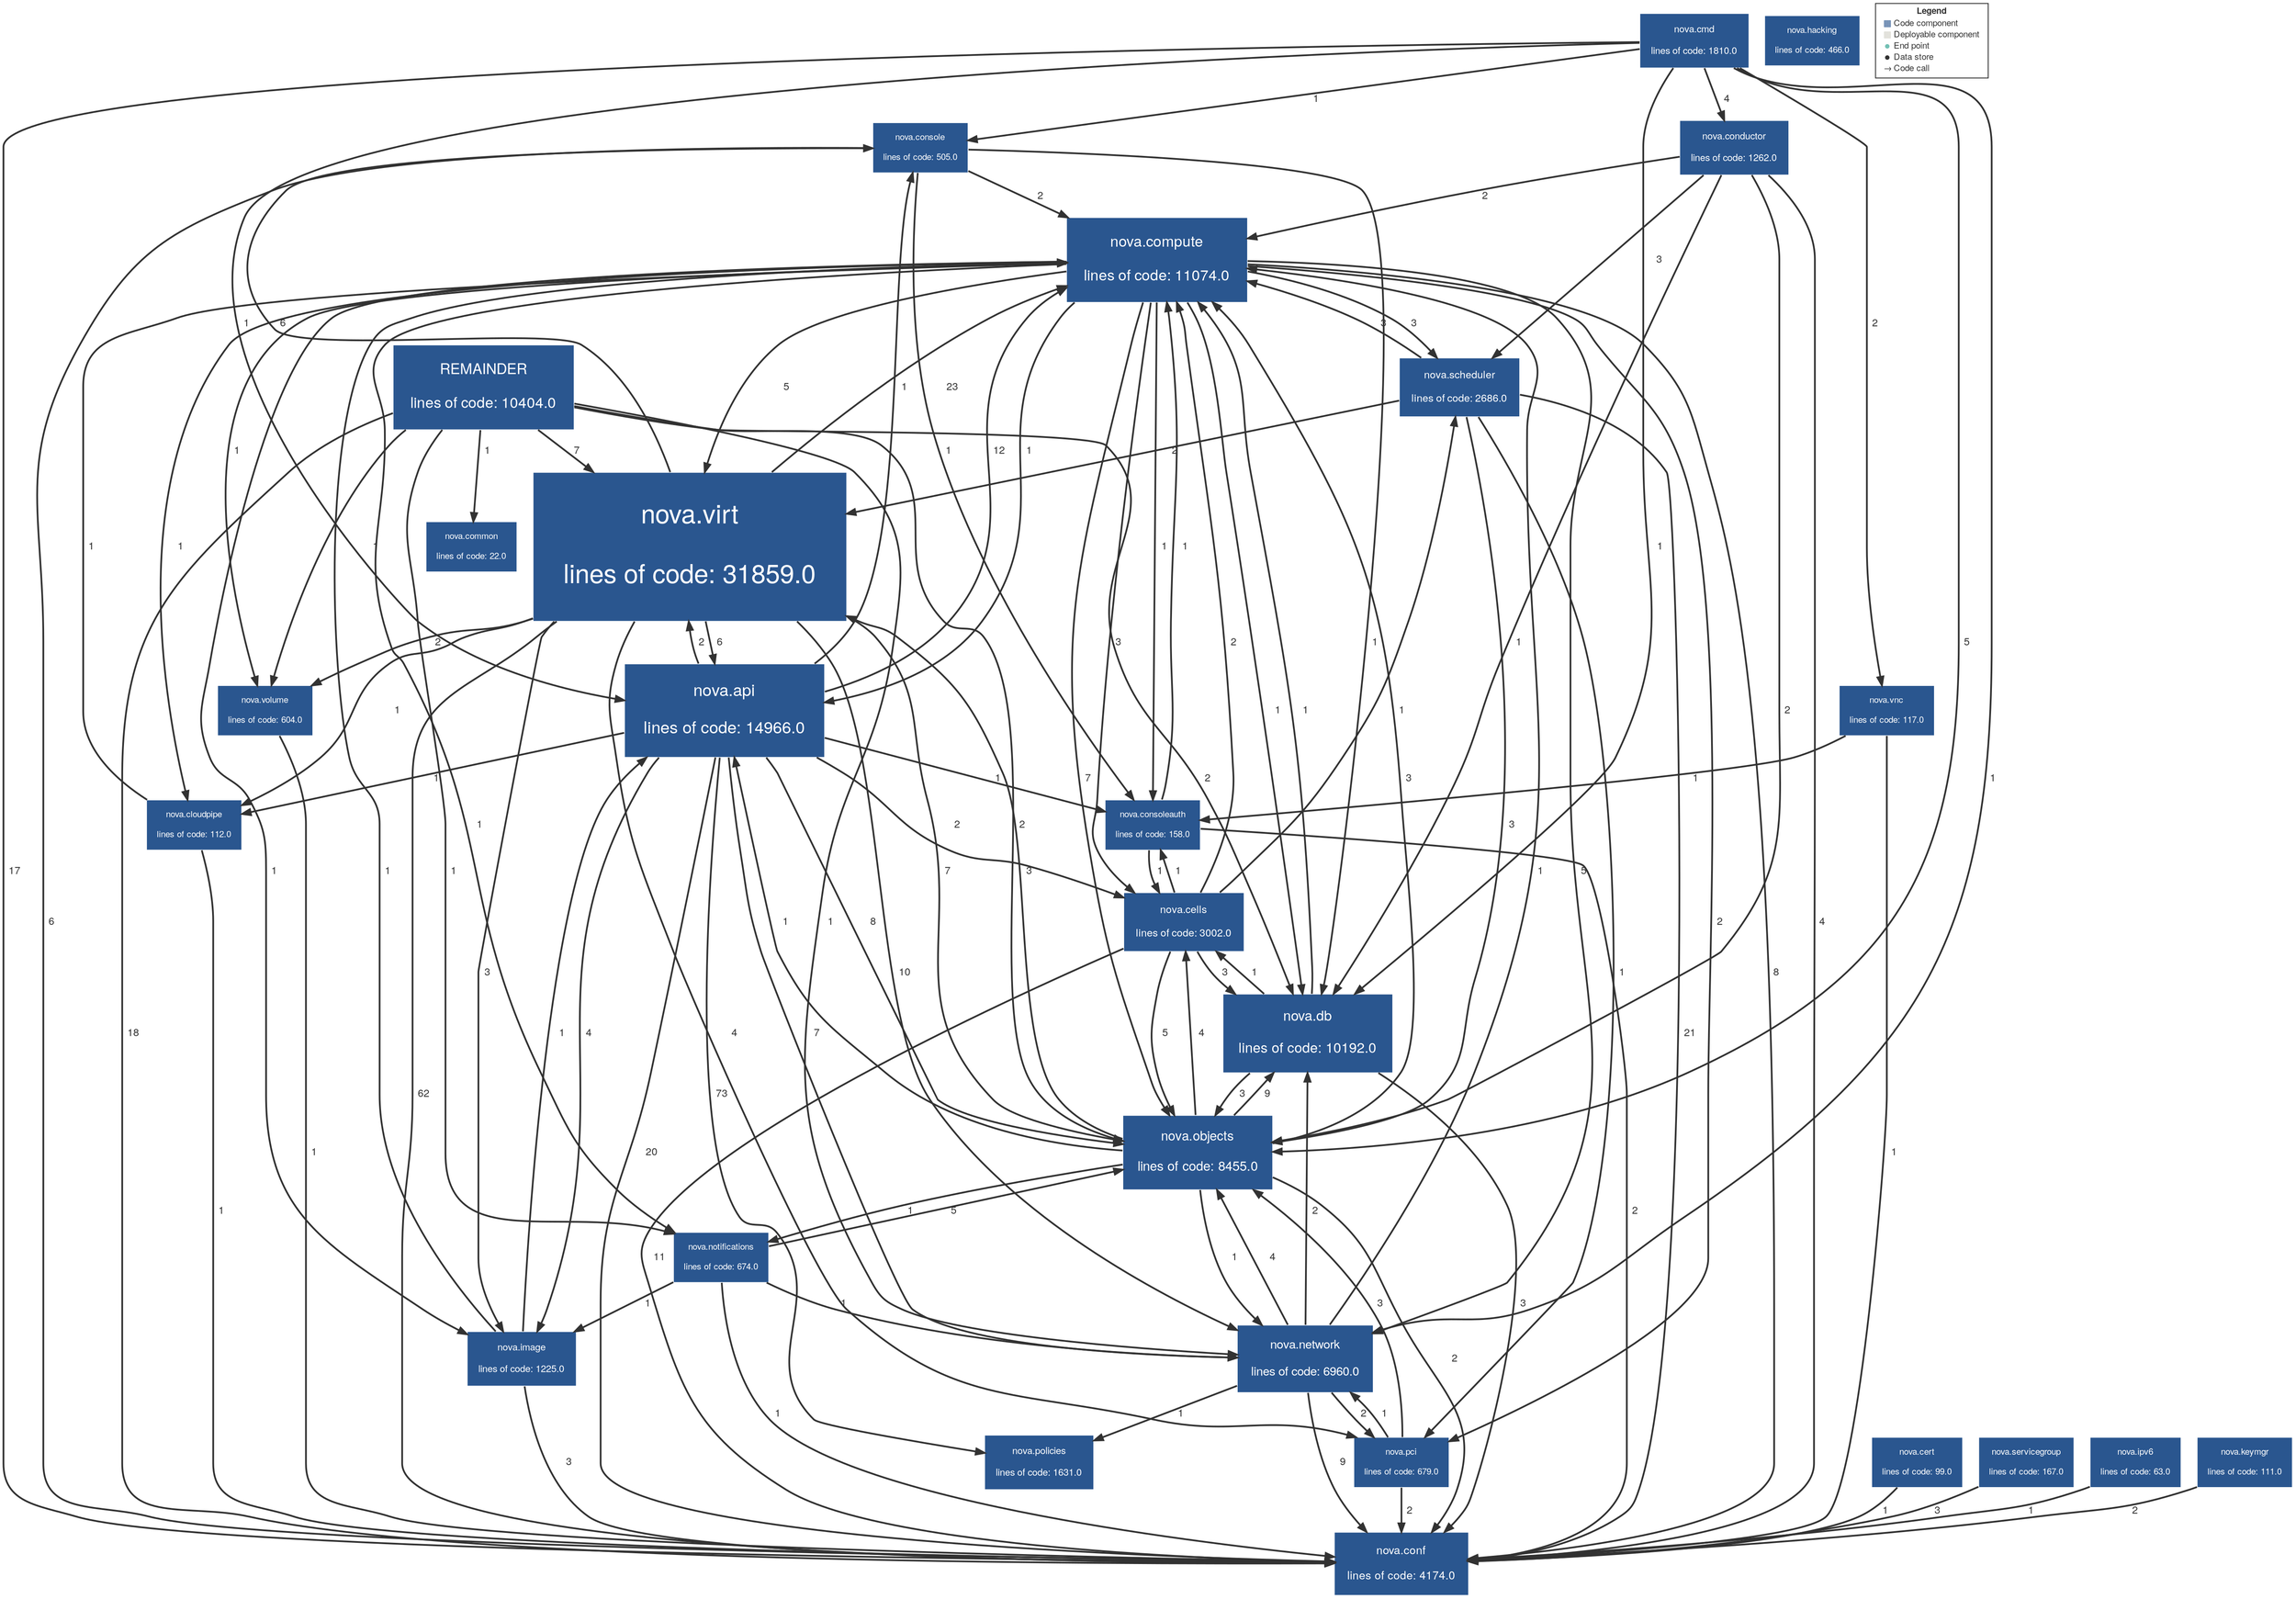 digraph "Graph" {
compound=true
rankdir=TD
"nova.conf" [ shape="box" style="filled" fillcolor="#2A568F" penwidth="1" color="#FFFFFF" fontname="Helvetica Neue" fontcolor="#FFFFFF" fontsize="13" margin="0.20800000000000002" label="nova.conf

lines of code: 4174.0" ]
"nova.console" [ shape="box" style="filled" fillcolor="#2A568F" penwidth="1" color="#FFFFFF" fontname="Helvetica Neue" fontcolor="#FFFFFF" fontsize="10" margin="0.16" label="nova.console

lines of code: 505.0" ]
"nova.scheduler" [ shape="box" style="filled" fillcolor="#2A568F" penwidth="1" color="#FFFFFF" fontname="Helvetica Neue" fontcolor="#FFFFFF" fontsize="12" margin="0.192" label="nova.scheduler

lines of code: 2686.0" ]
"nova.api" [ shape="box" style="filled" fillcolor="#2A568F" penwidth="1" color="#FFFFFF" fontname="Helvetica Neue" fontcolor="#FFFFFF" fontsize="19" margin="0.304" label="nova.api

lines of code: 14966.0" ]
"nova.vnc" [ shape="box" style="filled" fillcolor="#2A568F" penwidth="1" color="#FFFFFF" fontname="Helvetica Neue" fontcolor="#FFFFFF" fontsize="10" margin="0.16" label="nova.vnc

lines of code: 117.0" ]
"nova.compute" [ shape="box" style="filled" fillcolor="#2A568F" penwidth="1" color="#FFFFFF" fontname="Helvetica Neue" fontcolor="#FFFFFF" fontsize="17" margin="0.272" label="nova.compute

lines of code: 11074.0" ]
"nova.network" [ shape="box" style="filled" fillcolor="#2A568F" penwidth="1" color="#FFFFFF" fontname="Helvetica Neue" fontcolor="#FFFFFF" fontsize="14" margin="0.224" label="nova.network

lines of code: 6960.0" ]
"nova.conductor" [ shape="box" style="filled" fillcolor="#2A568F" penwidth="1" color="#FFFFFF" fontname="Helvetica Neue" fontcolor="#FFFFFF" fontsize="11" margin="0.176" label="nova.conductor

lines of code: 1262.0" ]
"nova.hacking" [ shape="box" style="filled" fillcolor="#2A568F" penwidth="1" color="#FFFFFF" fontname="Helvetica Neue" fontcolor="#FFFFFF" fontsize="10" margin="0.16" label="nova.hacking

lines of code: 466.0" ]
"nova.cells" [ shape="box" style="filled" fillcolor="#2A568F" penwidth="1" color="#FFFFFF" fontname="Helvetica Neue" fontcolor="#FFFFFF" fontsize="12" margin="0.192" label="nova.cells

lines of code: 3002.0" ]
"nova.notifications" [ shape="box" style="filled" fillcolor="#2A568F" penwidth="1" color="#FFFFFF" fontname="Helvetica Neue" fontcolor="#FFFFFF" fontsize="10" margin="0.16" label="nova.notifications

lines of code: 674.0" ]
"nova.pci" [ shape="box" style="filled" fillcolor="#2A568F" penwidth="1" color="#FFFFFF" fontname="Helvetica Neue" fontcolor="#FFFFFF" fontsize="10" margin="0.16" label="nova.pci

lines of code: 679.0" ]
"nova.common" [ shape="box" style="filled" fillcolor="#2A568F" penwidth="1" color="#FFFFFF" fontname="Helvetica Neue" fontcolor="#FFFFFF" fontsize="10" margin="0.16" label="nova.common

lines of code: 22.0" ]
"nova.image" [ shape="box" style="filled" fillcolor="#2A568F" penwidth="1" color="#FFFFFF" fontname="Helvetica Neue" fontcolor="#FFFFFF" fontsize="11" margin="0.176" label="nova.image

lines of code: 1225.0" ]
"nova.cert" [ shape="box" style="filled" fillcolor="#2A568F" penwidth="1" color="#FFFFFF" fontname="Helvetica Neue" fontcolor="#FFFFFF" fontsize="10" margin="0.16" label="nova.cert

lines of code: 99.0" ]
"nova.servicegroup" [ shape="box" style="filled" fillcolor="#2A568F" penwidth="1" color="#FFFFFF" fontname="Helvetica Neue" fontcolor="#FFFFFF" fontsize="10" margin="0.16" label="nova.servicegroup

lines of code: 167.0" ]
"nova.cmd" [ shape="box" style="filled" fillcolor="#2A568F" penwidth="1" color="#FFFFFF" fontname="Helvetica Neue" fontcolor="#FFFFFF" fontsize="11" margin="0.176" label="nova.cmd

lines of code: 1810.0" ]
"nova.objects" [ shape="box" style="filled" fillcolor="#2A568F" penwidth="1" color="#FFFFFF" fontname="Helvetica Neue" fontcolor="#FFFFFF" fontsize="15" margin="0.24" label="nova.objects

lines of code: 8455.0" ]
"nova.ipv6" [ shape="box" style="filled" fillcolor="#2A568F" penwidth="1" color="#FFFFFF" fontname="Helvetica Neue" fontcolor="#FFFFFF" fontsize="10" margin="0.16" label="nova.ipv6

lines of code: 63.0" ]
"nova.virt" [ shape="box" style="filled" fillcolor="#2A568F" penwidth="1" color="#FFFFFF" fontname="Helvetica Neue" fontcolor="#FFFFFF" fontsize="30" margin="0.48" label="nova.virt

lines of code: 31859.0" ]
"nova.cloudpipe" [ shape="box" style="filled" fillcolor="#2A568F" penwidth="1" color="#FFFFFF" fontname="Helvetica Neue" fontcolor="#FFFFFF" fontsize="10" margin="0.16" label="nova.cloudpipe

lines of code: 112.0" ]
"nova.consoleauth" [ shape="box" style="filled" fillcolor="#2A568F" penwidth="1" color="#FFFFFF" fontname="Helvetica Neue" fontcolor="#FFFFFF" fontsize="10" margin="0.16" label="nova.consoleauth

lines of code: 158.0" ]
"nova.policies" [ shape="box" style="filled" fillcolor="#2A568F" penwidth="1" color="#FFFFFF" fontname="Helvetica Neue" fontcolor="#FFFFFF" fontsize="11" margin="0.176" label="nova.policies

lines of code: 1631.0" ]
"nova.db" [ shape="box" style="filled" fillcolor="#2A568F" penwidth="1" color="#FFFFFF" fontname="Helvetica Neue" fontcolor="#FFFFFF" fontsize="16" margin="0.256" label="nova.db

lines of code: 10192.0" ]
"REMAINDER" [ shape="box" style="filled" fillcolor="#2A568F" penwidth="1" color="#FFFFFF" fontname="Helvetica Neue" fontcolor="#FFFFFF" fontsize="17" margin="0.272" label="REMAINDER

lines of code: 10404.0" ]
"nova.volume" [ shape="box" style="filled" fillcolor="#2A568F" penwidth="1" color="#FFFFFF" fontname="Helvetica Neue" fontcolor="#FFFFFF" fontsize="10" margin="0.16" label="nova.volume

lines of code: 604.0" ]
"nova.keymgr" [ shape="box" style="filled" fillcolor="#2A568F" penwidth="1" color="#FFFFFF" fontname="Helvetica Neue" fontcolor="#FFFFFF" fontsize="10" margin="0.16" label="nova.keymgr

lines of code: 111.0" ]
"nova.console" -> "nova.conf" [ penwidth="2" color="#323232" fontcolor="#323232" fontname="Helvetica Neue" fontsize="12" label="  6" ]
"nova.console" -> "nova.compute" [ penwidth="2" color="#323232" fontcolor="#323232" fontname="Helvetica Neue" fontsize="12" label="  2" ]
"nova.console" -> "nova.consoleauth" [ penwidth="2" color="#323232" fontcolor="#323232" fontname="Helvetica Neue" fontsize="12" label="  1" ]
"nova.console" -> "nova.db" [ penwidth="2" color="#323232" fontcolor="#323232" fontname="Helvetica Neue" fontsize="12" label="  1" ]
"nova.scheduler" -> "nova.conf" [ penwidth="2" color="#323232" fontcolor="#323232" fontname="Helvetica Neue" fontsize="12" label="  21" ]
"nova.scheduler" -> "nova.compute" [ penwidth="2" color="#323232" fontcolor="#323232" fontname="Helvetica Neue" fontsize="12" label="  3" ]
"nova.scheduler" -> "nova.pci" [ penwidth="2" color="#323232" fontcolor="#323232" fontname="Helvetica Neue" fontsize="12" label="  1" ]
"nova.scheduler" -> "nova.objects" [ penwidth="2" color="#323232" fontcolor="#323232" fontname="Helvetica Neue" fontsize="12" label="  3" ]
"nova.scheduler" -> "nova.virt" [ penwidth="2" color="#323232" fontcolor="#323232" fontname="Helvetica Neue" fontsize="12" label="  2" ]
"nova.api" -> "nova.conf" [ penwidth="2" color="#323232" fontcolor="#323232" fontname="Helvetica Neue" fontsize="12" label="  20" ]
"nova.api" -> "nova.console" [ penwidth="2" color="#323232" fontcolor="#323232" fontname="Helvetica Neue" fontsize="12" label="  1" ]
"nova.api" -> "nova.compute" [ penwidth="2" color="#323232" fontcolor="#323232" fontname="Helvetica Neue" fontsize="12" label="  12" ]
"nova.api" -> "nova.network" [ penwidth="2" color="#323232" fontcolor="#323232" fontname="Helvetica Neue" fontsize="12" label="  7" ]
"nova.api" -> "nova.cells" [ penwidth="2" color="#323232" fontcolor="#323232" fontname="Helvetica Neue" fontsize="12" label="  2" ]
"nova.api" -> "nova.image" [ penwidth="2" color="#323232" fontcolor="#323232" fontname="Helvetica Neue" fontsize="12" label="  4" ]
"nova.api" -> "nova.objects" [ penwidth="2" color="#323232" fontcolor="#323232" fontname="Helvetica Neue" fontsize="12" label="  8" ]
"nova.api" -> "nova.virt" [ penwidth="2" color="#323232" fontcolor="#323232" fontname="Helvetica Neue" fontsize="12" label="  2" ]
"nova.api" -> "nova.cloudpipe" [ penwidth="2" color="#323232" fontcolor="#323232" fontname="Helvetica Neue" fontsize="12" label="  1" ]
"nova.api" -> "nova.consoleauth" [ penwidth="2" color="#323232" fontcolor="#323232" fontname="Helvetica Neue" fontsize="12" label="  1" ]
"nova.api" -> "nova.policies" [ penwidth="2" color="#323232" fontcolor="#323232" fontname="Helvetica Neue" fontsize="12" label="  73" ]
"nova.vnc" -> "nova.conf" [ penwidth="2" color="#323232" fontcolor="#323232" fontname="Helvetica Neue" fontsize="12" label="  1" ]
"nova.vnc" -> "nova.consoleauth" [ penwidth="2" color="#323232" fontcolor="#323232" fontname="Helvetica Neue" fontsize="12" label="  1" ]
"nova.compute" -> "nova.conf" [ penwidth="2" color="#323232" fontcolor="#323232" fontname="Helvetica Neue" fontsize="12" label="  8" ]
"nova.compute" -> "nova.scheduler" [ penwidth="2" color="#323232" fontcolor="#323232" fontname="Helvetica Neue" fontsize="12" label="  3" ]
"nova.compute" -> "nova.api" [ penwidth="2" color="#323232" fontcolor="#323232" fontname="Helvetica Neue" fontsize="12" label="  1" ]
"nova.compute" -> "nova.network" [ penwidth="2" color="#323232" fontcolor="#323232" fontname="Helvetica Neue" fontsize="12" label="  5" ]
"nova.compute" -> "nova.cells" [ penwidth="2" color="#323232" fontcolor="#323232" fontname="Helvetica Neue" fontsize="12" label="  3" ]
"nova.compute" -> "nova.notifications" [ penwidth="2" color="#323232" fontcolor="#323232" fontname="Helvetica Neue" fontsize="12" label="  1" ]
"nova.compute" -> "nova.pci" [ penwidth="2" color="#323232" fontcolor="#323232" fontname="Helvetica Neue" fontsize="12" label="  2" ]
"nova.compute" -> "nova.image" [ penwidth="2" color="#323232" fontcolor="#323232" fontname="Helvetica Neue" fontsize="12" label="  1" ]
"nova.compute" -> "nova.objects" [ penwidth="2" color="#323232" fontcolor="#323232" fontname="Helvetica Neue" fontsize="12" label="  7" ]
"nova.compute" -> "nova.virt" [ penwidth="2" color="#323232" fontcolor="#323232" fontname="Helvetica Neue" fontsize="12" label="  5" ]
"nova.compute" -> "nova.cloudpipe" [ penwidth="2" color="#323232" fontcolor="#323232" fontname="Helvetica Neue" fontsize="12" label="  1" ]
"nova.compute" -> "nova.consoleauth" [ penwidth="2" color="#323232" fontcolor="#323232" fontname="Helvetica Neue" fontsize="12" label="  1" ]
"nova.compute" -> "nova.db" [ penwidth="2" color="#323232" fontcolor="#323232" fontname="Helvetica Neue" fontsize="12" label="  1" ]
"nova.compute" -> "nova.volume" [ penwidth="2" color="#323232" fontcolor="#323232" fontname="Helvetica Neue" fontsize="12" label="  1" ]
"nova.network" -> "nova.conf" [ penwidth="2" color="#323232" fontcolor="#323232" fontname="Helvetica Neue" fontsize="12" label="  9" ]
"nova.network" -> "nova.compute" [ penwidth="2" color="#323232" fontcolor="#323232" fontname="Helvetica Neue" fontsize="12" label="  1" ]
"nova.network" -> "nova.pci" [ penwidth="2" color="#323232" fontcolor="#323232" fontname="Helvetica Neue" fontsize="12" label="  2" ]
"nova.network" -> "nova.objects" [ penwidth="2" color="#323232" fontcolor="#323232" fontname="Helvetica Neue" fontsize="12" label="  4" ]
"nova.network" -> "nova.policies" [ penwidth="2" color="#323232" fontcolor="#323232" fontname="Helvetica Neue" fontsize="12" label="  1" ]
"nova.network" -> "nova.db" [ penwidth="2" color="#323232" fontcolor="#323232" fontname="Helvetica Neue" fontsize="12" label="  2" ]
"nova.conductor" -> "nova.conf" [ penwidth="2" color="#323232" fontcolor="#323232" fontname="Helvetica Neue" fontsize="12" label="  4" ]
"nova.conductor" -> "nova.scheduler" [ penwidth="2" color="#323232" fontcolor="#323232" fontname="Helvetica Neue" fontsize="12" label="  3" ]
"nova.conductor" -> "nova.compute" [ penwidth="2" color="#323232" fontcolor="#323232" fontname="Helvetica Neue" fontsize="12" label="  2" ]
"nova.conductor" -> "nova.objects" [ penwidth="2" color="#323232" fontcolor="#323232" fontname="Helvetica Neue" fontsize="12" label="  2" ]
"nova.conductor" -> "nova.db" [ penwidth="2" color="#323232" fontcolor="#323232" fontname="Helvetica Neue" fontsize="12" label="  1" ]
"nova.cells" -> "nova.conf" [ penwidth="2" color="#323232" fontcolor="#323232" fontname="Helvetica Neue" fontsize="12" label="  11" ]
"nova.cells" -> "nova.scheduler" [ penwidth="2" color="#323232" fontcolor="#323232" fontname="Helvetica Neue" fontsize="12" label="  1" ]
"nova.cells" -> "nova.compute" [ penwidth="2" color="#323232" fontcolor="#323232" fontname="Helvetica Neue" fontsize="12" label="  2" ]
"nova.cells" -> "nova.objects" [ penwidth="2" color="#323232" fontcolor="#323232" fontname="Helvetica Neue" fontsize="12" label="  5" ]
"nova.cells" -> "nova.consoleauth" [ penwidth="2" color="#323232" fontcolor="#323232" fontname="Helvetica Neue" fontsize="12" label="  1" ]
"nova.cells" -> "nova.db" [ penwidth="2" color="#323232" fontcolor="#323232" fontname="Helvetica Neue" fontsize="12" label="  3" ]
"nova.notifications" -> "nova.conf" [ penwidth="2" color="#323232" fontcolor="#323232" fontname="Helvetica Neue" fontsize="12" label="  1" ]
"nova.notifications" -> "nova.network" [ penwidth="2" color="#323232" fontcolor="#323232" fontname="Helvetica Neue" fontsize="12" label="  1" ]
"nova.notifications" -> "nova.image" [ penwidth="2" color="#323232" fontcolor="#323232" fontname="Helvetica Neue" fontsize="12" label="  1" ]
"nova.notifications" -> "nova.objects" [ penwidth="2" color="#323232" fontcolor="#323232" fontname="Helvetica Neue" fontsize="12" label="  5" ]
"nova.pci" -> "nova.conf" [ penwidth="2" color="#323232" fontcolor="#323232" fontname="Helvetica Neue" fontsize="12" label="  2" ]
"nova.pci" -> "nova.network" [ penwidth="2" color="#323232" fontcolor="#323232" fontname="Helvetica Neue" fontsize="12" label="  1" ]
"nova.pci" -> "nova.objects" [ penwidth="2" color="#323232" fontcolor="#323232" fontname="Helvetica Neue" fontsize="12" label="  3" ]
"nova.image" -> "nova.conf" [ penwidth="2" color="#323232" fontcolor="#323232" fontname="Helvetica Neue" fontsize="12" label="  3" ]
"nova.image" -> "nova.api" [ penwidth="2" color="#323232" fontcolor="#323232" fontname="Helvetica Neue" fontsize="12" label="  1" ]
"nova.image" -> "nova.compute" [ penwidth="2" color="#323232" fontcolor="#323232" fontname="Helvetica Neue" fontsize="12" label="  1" ]
"nova.cert" -> "nova.conf" [ penwidth="2" color="#323232" fontcolor="#323232" fontname="Helvetica Neue" fontsize="12" label="  1" ]
"nova.servicegroup" -> "nova.conf" [ penwidth="2" color="#323232" fontcolor="#323232" fontname="Helvetica Neue" fontsize="12" label="  3" ]
"nova.cmd" -> "nova.conf" [ penwidth="2" color="#323232" fontcolor="#323232" fontname="Helvetica Neue" fontsize="12" label="  17" ]
"nova.cmd" -> "nova.console" [ penwidth="2" color="#323232" fontcolor="#323232" fontname="Helvetica Neue" fontsize="12" label="  1" ]
"nova.cmd" -> "nova.api" [ penwidth="2" color="#323232" fontcolor="#323232" fontname="Helvetica Neue" fontsize="12" label="  1" ]
"nova.cmd" -> "nova.vnc" [ penwidth="2" color="#323232" fontcolor="#323232" fontname="Helvetica Neue" fontsize="12" label="  2" ]
"nova.cmd" -> "nova.network" [ penwidth="2" color="#323232" fontcolor="#323232" fontname="Helvetica Neue" fontsize="12" label="  1" ]
"nova.cmd" -> "nova.conductor" [ penwidth="2" color="#323232" fontcolor="#323232" fontname="Helvetica Neue" fontsize="12" label="  4" ]
"nova.cmd" -> "nova.objects" [ penwidth="2" color="#323232" fontcolor="#323232" fontname="Helvetica Neue" fontsize="12" label="  5" ]
"nova.cmd" -> "nova.db" [ penwidth="2" color="#323232" fontcolor="#323232" fontname="Helvetica Neue" fontsize="12" label="  1" ]
"nova.objects" -> "nova.conf" [ penwidth="2" color="#323232" fontcolor="#323232" fontname="Helvetica Neue" fontsize="12" label="  2" ]
"nova.objects" -> "nova.api" [ penwidth="2" color="#323232" fontcolor="#323232" fontname="Helvetica Neue" fontsize="12" label="  1" ]
"nova.objects" -> "nova.compute" [ penwidth="2" color="#323232" fontcolor="#323232" fontname="Helvetica Neue" fontsize="12" label="  3" ]
"nova.objects" -> "nova.network" [ penwidth="2" color="#323232" fontcolor="#323232" fontname="Helvetica Neue" fontsize="12" label="  1" ]
"nova.objects" -> "nova.cells" [ penwidth="2" color="#323232" fontcolor="#323232" fontname="Helvetica Neue" fontsize="12" label="  4" ]
"nova.objects" -> "nova.notifications" [ penwidth="2" color="#323232" fontcolor="#323232" fontname="Helvetica Neue" fontsize="12" label="  1" ]
"nova.objects" -> "nova.virt" [ penwidth="2" color="#323232" fontcolor="#323232" fontname="Helvetica Neue" fontsize="12" label="  3" ]
"nova.objects" -> "nova.db" [ penwidth="2" color="#323232" fontcolor="#323232" fontname="Helvetica Neue" fontsize="12" label="  9" ]
"nova.ipv6" -> "nova.conf" [ penwidth="2" color="#323232" fontcolor="#323232" fontname="Helvetica Neue" fontsize="12" label="  1" ]
"nova.virt" -> "nova.conf" [ penwidth="2" color="#323232" fontcolor="#323232" fontname="Helvetica Neue" fontsize="12" label="  62" ]
"nova.virt" -> "nova.console" [ penwidth="2" color="#323232" fontcolor="#323232" fontname="Helvetica Neue" fontsize="12" label="  6" ]
"nova.virt" -> "nova.api" [ penwidth="2" color="#323232" fontcolor="#323232" fontname="Helvetica Neue" fontsize="12" label="  6" ]
"nova.virt" -> "nova.compute" [ penwidth="2" color="#323232" fontcolor="#323232" fontname="Helvetica Neue" fontsize="12" label="  23" ]
"nova.virt" -> "nova.network" [ penwidth="2" color="#323232" fontcolor="#323232" fontname="Helvetica Neue" fontsize="12" label="  10" ]
"nova.virt" -> "nova.pci" [ penwidth="2" color="#323232" fontcolor="#323232" fontname="Helvetica Neue" fontsize="12" label="  4" ]
"nova.virt" -> "nova.image" [ penwidth="2" color="#323232" fontcolor="#323232" fontname="Helvetica Neue" fontsize="12" label="  3" ]
"nova.virt" -> "nova.objects" [ penwidth="2" color="#323232" fontcolor="#323232" fontname="Helvetica Neue" fontsize="12" label="  7" ]
"nova.virt" -> "nova.cloudpipe" [ penwidth="2" color="#323232" fontcolor="#323232" fontname="Helvetica Neue" fontsize="12" label="  1" ]
"nova.virt" -> "nova.volume" [ penwidth="2" color="#323232" fontcolor="#323232" fontname="Helvetica Neue" fontsize="12" label="  2" ]
"nova.cloudpipe" -> "nova.conf" [ penwidth="2" color="#323232" fontcolor="#323232" fontname="Helvetica Neue" fontsize="12" label="  1" ]
"nova.cloudpipe" -> "nova.compute" [ penwidth="2" color="#323232" fontcolor="#323232" fontname="Helvetica Neue" fontsize="12" label="  1" ]
"nova.consoleauth" -> "nova.conf" [ penwidth="2" color="#323232" fontcolor="#323232" fontname="Helvetica Neue" fontsize="12" label="  2" ]
"nova.consoleauth" -> "nova.compute" [ penwidth="2" color="#323232" fontcolor="#323232" fontname="Helvetica Neue" fontsize="12" label="  1" ]
"nova.consoleauth" -> "nova.cells" [ penwidth="2" color="#323232" fontcolor="#323232" fontname="Helvetica Neue" fontsize="12" label="  1" ]
"nova.db" -> "nova.conf" [ penwidth="2" color="#323232" fontcolor="#323232" fontname="Helvetica Neue" fontsize="12" label="  3" ]
"nova.db" -> "nova.compute" [ penwidth="2" color="#323232" fontcolor="#323232" fontname="Helvetica Neue" fontsize="12" label="  1" ]
"nova.db" -> "nova.cells" [ penwidth="2" color="#323232" fontcolor="#323232" fontname="Helvetica Neue" fontsize="12" label="  1" ]
"nova.db" -> "nova.objects" [ penwidth="2" color="#323232" fontcolor="#323232" fontname="Helvetica Neue" fontsize="12" label="  3" ]
"REMAINDER" -> "nova.conf" [ penwidth="2" color="#323232" fontcolor="#323232" fontname="Helvetica Neue" fontsize="12" label="  18" ]
"REMAINDER" -> "nova.network" [ penwidth="2" color="#323232" fontcolor="#323232" fontname="Helvetica Neue" fontsize="12" label="  1" ]
"REMAINDER" -> "nova.notifications" [ penwidth="2" color="#323232" fontcolor="#323232" fontname="Helvetica Neue" fontsize="12" label="  1" ]
"REMAINDER" -> "nova.common" [ penwidth="2" color="#323232" fontcolor="#323232" fontname="Helvetica Neue" fontsize="12" label="  1" ]
"REMAINDER" -> "nova.objects" [ penwidth="2" color="#323232" fontcolor="#323232" fontname="Helvetica Neue" fontsize="12" label="  2" ]
"REMAINDER" -> "nova.virt" [ penwidth="2" color="#323232" fontcolor="#323232" fontname="Helvetica Neue" fontsize="12" label="  7" ]
"REMAINDER" -> "nova.db" [ penwidth="2" color="#323232" fontcolor="#323232" fontname="Helvetica Neue" fontsize="12" label="  2" ]
"REMAINDER" -> "nova.volume" [ penwidth="2" color="#323232" fontcolor="#323232" fontname="Helvetica Neue" fontsize="12" label="  1" ]
"nova.volume" -> "nova.conf" [ penwidth="2" color="#323232" fontcolor="#323232" fontname="Helvetica Neue" fontsize="12" label="  1" ]
"nova.keymgr" -> "nova.conf" [ penwidth="2" color="#323232" fontcolor="#323232" fontname="Helvetica Neue" fontsize="12" label="  2" ]
"LEGEND" [ shape="box" style="filled" fillcolor="#FFFFFF" penwidth="1" color="#323232" fontname="Helvetica Neue" fontcolor="#323232" fontsize="10" label=<<TABLE BORDER="0" CELLPADDING="1" CELLSPACING="0">
<TR><TD COLSPAN="2"><B>Legend</B></TD></TR>
<TR><TD><FONT COLOR="#2A568F">&#9638;</FONT></TD><TD ALIGN="left">Code component</TD></TR>
<TR><TD><FONT COLOR="#D2D1C7">&#9638;</FONT></TD><TD ALIGN="left">Deployable component</TD></TR>
<TR><TD><FONT COLOR="#72C0B4">&#9679;</FONT></TD><TD ALIGN="left">End point</TD></TR>
<TR><TD><FONT COLOR="#323232">&#9679;</FONT></TD><TD ALIGN="left">Data store</TD></TR>
<TR><TD><FONT COLOR="#323232">&rarr;</FONT></TD><TD ALIGN="left">Code call</TD></TR>
</TABLE>
>  ]
}
